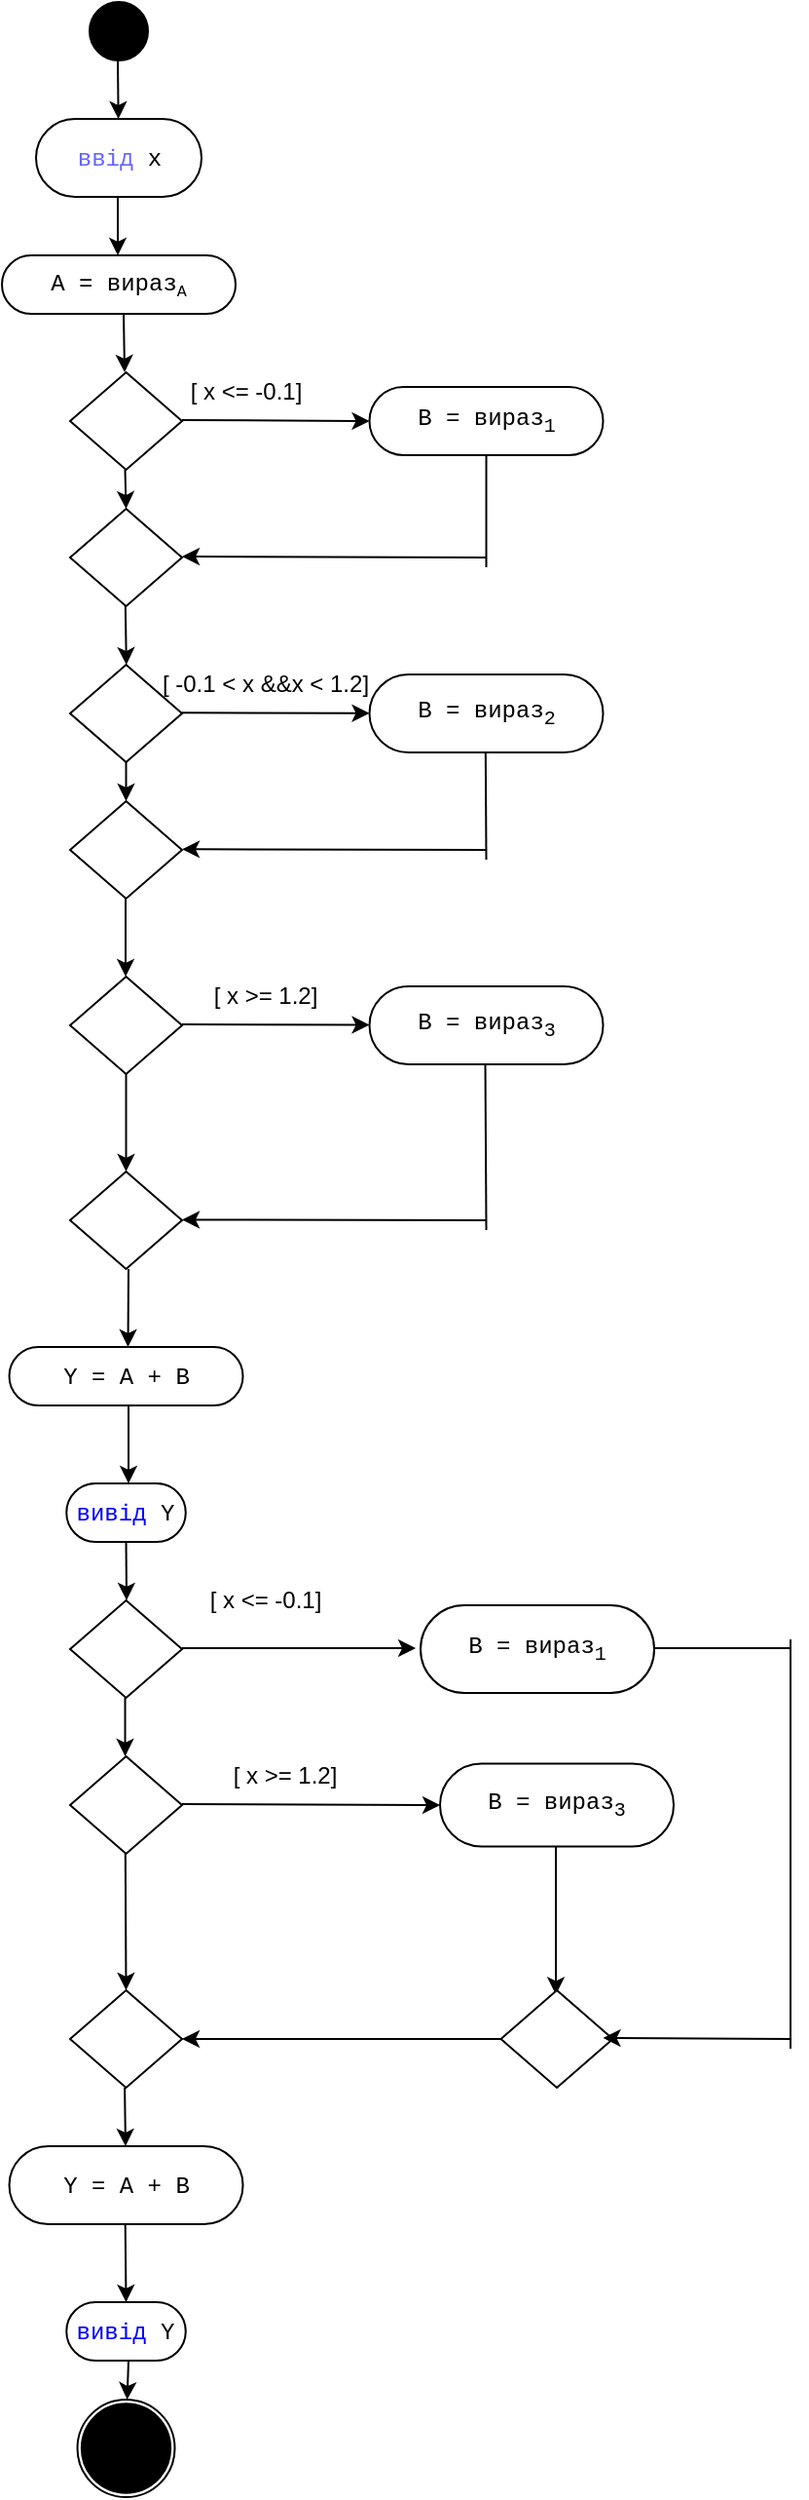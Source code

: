 <mxfile version="15.2.7" type="device"><diagram name="Page-1" id="e7e014a7-5840-1c2e-5031-d8a46d1fe8dd"><mxGraphModel dx="1002" dy="581" grid="1" gridSize="10" guides="1" tooltips="1" connect="1" arrows="1" fold="1" page="1" pageScale="1" pageWidth="1169" pageHeight="826" background="none" math="0" shadow="0"><root><mxCell id="0"/><mxCell id="1" parent="0"/><mxCell id="TElKBJcubcMXq2fnQKSv-41" value="" style="ellipse;whiteSpace=wrap;html=1;aspect=fixed;fillColor=#000000;" vertex="1" parent="1"><mxGeometry x="410" y="308" width="30" height="30" as="geometry"/></mxCell><mxCell id="TElKBJcubcMXq2fnQKSv-42" value="" style="endArrow=classic;html=1;" edge="1" parent="1" target="TElKBJcubcMXq2fnQKSv-43"><mxGeometry width="50" height="50" relative="1" as="geometry"><mxPoint x="424.5" y="338" as="sourcePoint"/><mxPoint x="425" y="368" as="targetPoint"/></mxGeometry></mxCell><mxCell id="TElKBJcubcMXq2fnQKSv-43" value="&lt;font face=&quot;Courier New&quot;&gt;&lt;font color=&quot;#6666ff&quot;&gt;ввід&lt;/font&gt; x&lt;/font&gt;" style="rounded=1;whiteSpace=wrap;html=1;fillColor=#FFFFFF;arcSize=50;" vertex="1" parent="1"><mxGeometry x="382.5" y="368" width="85" height="40" as="geometry"/></mxCell><mxCell id="TElKBJcubcMXq2fnQKSv-44" value="" style="endArrow=classic;html=1;" edge="1" parent="1"><mxGeometry width="50" height="50" relative="1" as="geometry"><mxPoint x="424.5" y="408" as="sourcePoint"/><mxPoint x="424.5" y="438" as="targetPoint"/></mxGeometry></mxCell><mxCell id="TElKBJcubcMXq2fnQKSv-45" value="" style="rhombus;whiteSpace=wrap;html=1;fillColor=#FFFFFF;" vertex="1" parent="1"><mxGeometry x="400" y="498" width="57.5" height="50" as="geometry"/></mxCell><mxCell id="TElKBJcubcMXq2fnQKSv-46" value="" style="endArrow=classic;html=1;" edge="1" parent="1"><mxGeometry width="50" height="50" relative="1" as="geometry"><mxPoint x="457.5" y="522.5" as="sourcePoint"/><mxPoint x="553.75" y="523" as="targetPoint"/></mxGeometry></mxCell><mxCell id="TElKBJcubcMXq2fnQKSv-48" value="&lt;font face=&quot;Courier New&quot;&gt;В = вираз&lt;sub&gt;1&lt;/sub&gt;&lt;/font&gt;" style="rounded=1;whiteSpace=wrap;html=1;fillColor=#FFFFFF;arcSize=50;" vertex="1" parent="1"><mxGeometry x="553.75" y="505.5" width="120" height="35" as="geometry"/></mxCell><mxCell id="TElKBJcubcMXq2fnQKSv-51" value="" style="endArrow=none;html=1;entryX=0.5;entryY=1;entryDx=0;entryDy=0;" edge="1" parent="1" target="TElKBJcubcMXq2fnQKSv-48"><mxGeometry width="50" height="50" relative="1" as="geometry"><mxPoint x="613.75" y="598" as="sourcePoint"/><mxPoint x="613.5" y="548" as="targetPoint"/><Array as="points"/></mxGeometry></mxCell><mxCell id="TElKBJcubcMXq2fnQKSv-52" value="" style="endArrow=classic;html=1;" edge="1" parent="1"><mxGeometry width="50" height="50" relative="1" as="geometry"><mxPoint x="613.75" y="593" as="sourcePoint"/><mxPoint x="457.5" y="592.5" as="targetPoint"/></mxGeometry></mxCell><mxCell id="TElKBJcubcMXq2fnQKSv-53" value="" style="endArrow=classic;html=1;" edge="1" parent="1"><mxGeometry width="50" height="50" relative="1" as="geometry"><mxPoint x="428.25" y="548" as="sourcePoint"/><mxPoint x="428.75" y="568" as="targetPoint"/></mxGeometry></mxCell><mxCell id="TElKBJcubcMXq2fnQKSv-54" value="" style="rhombus;whiteSpace=wrap;html=1;fillColor=#FFFFFF;" vertex="1" parent="1"><mxGeometry x="400" y="568" width="57.5" height="50" as="geometry"/></mxCell><mxCell id="TElKBJcubcMXq2fnQKSv-55" value="" style="endArrow=classic;html=1;" edge="1" parent="1"><mxGeometry width="50" height="50" relative="1" as="geometry"><mxPoint x="428.41" y="618" as="sourcePoint"/><mxPoint x="428.91" y="648" as="targetPoint"/></mxGeometry></mxCell><mxCell id="TElKBJcubcMXq2fnQKSv-56" value="" style="rhombus;whiteSpace=wrap;html=1;fillColor=#FFFFFF;" vertex="1" parent="1"><mxGeometry x="400" y="648" width="57.5" height="50" as="geometry"/></mxCell><mxCell id="TElKBJcubcMXq2fnQKSv-57" value="" style="endArrow=classic;html=1;" edge="1" parent="1" target="TElKBJcubcMXq2fnQKSv-58"><mxGeometry width="50" height="50" relative="1" as="geometry"><mxPoint x="457.5" y="672.66" as="sourcePoint"/><mxPoint x="553.75" y="672.66" as="targetPoint"/></mxGeometry></mxCell><mxCell id="TElKBJcubcMXq2fnQKSv-58" value="&lt;font face=&quot;Courier New&quot;&gt;В = вираз&lt;sub&gt;2&lt;/sub&gt;&lt;/font&gt;" style="rounded=1;whiteSpace=wrap;html=1;fillColor=#FFFFFF;arcSize=50;" vertex="1" parent="1"><mxGeometry x="553.75" y="653" width="120" height="40" as="geometry"/></mxCell><mxCell id="TElKBJcubcMXq2fnQKSv-59" value="" style="endArrow=none;html=1;" edge="1" parent="1"><mxGeometry width="50" height="50" relative="1" as="geometry"><mxPoint x="613.75" y="748" as="sourcePoint"/><mxPoint x="613.41" y="693" as="targetPoint"/></mxGeometry></mxCell><mxCell id="TElKBJcubcMXq2fnQKSv-60" value="" style="endArrow=classic;html=1;exitX=0.5;exitY=1;exitDx=0;exitDy=0;" edge="1" parent="1" source="TElKBJcubcMXq2fnQKSv-56"><mxGeometry width="50" height="50" relative="1" as="geometry"><mxPoint x="421.25" y="778" as="sourcePoint"/><mxPoint x="428.75" y="718" as="targetPoint"/></mxGeometry></mxCell><mxCell id="TElKBJcubcMXq2fnQKSv-61" value="" style="rhombus;whiteSpace=wrap;html=1;fillColor=#FFFFFF;" vertex="1" parent="1"><mxGeometry x="400" y="718" width="57.5" height="50" as="geometry"/></mxCell><mxCell id="TElKBJcubcMXq2fnQKSv-62" value="" style="endArrow=classic;html=1;" edge="1" parent="1"><mxGeometry width="50" height="50" relative="1" as="geometry"><mxPoint x="613.75" y="743" as="sourcePoint"/><mxPoint x="457.5" y="742.66" as="targetPoint"/></mxGeometry></mxCell><mxCell id="TElKBJcubcMXq2fnQKSv-64" value="" style="endArrow=classic;html=1;" edge="1" parent="1"><mxGeometry width="50" height="50" relative="1" as="geometry"><mxPoint x="428.51" y="768" as="sourcePoint"/><mxPoint x="428.51" y="808" as="targetPoint"/></mxGeometry></mxCell><mxCell id="TElKBJcubcMXq2fnQKSv-65" value="" style="rhombus;whiteSpace=wrap;html=1;fillColor=#FFFFFF;" vertex="1" parent="1"><mxGeometry x="400" y="808" width="57.5" height="50" as="geometry"/></mxCell><mxCell id="TElKBJcubcMXq2fnQKSv-66" value="" style="endArrow=classic;html=1;" edge="1" parent="1" target="TElKBJcubcMXq2fnQKSv-67"><mxGeometry width="50" height="50" relative="1" as="geometry"><mxPoint x="457.5" y="832.5" as="sourcePoint"/><mxPoint x="563.75" y="832.5" as="targetPoint"/></mxGeometry></mxCell><mxCell id="TElKBJcubcMXq2fnQKSv-67" value="&lt;font face=&quot;Courier New&quot;&gt;В = вираз&lt;sub&gt;3&lt;/sub&gt;&lt;/font&gt;" style="rounded=1;whiteSpace=wrap;html=1;fillColor=#FFFFFF;arcSize=50;" vertex="1" parent="1"><mxGeometry x="553.75" y="813" width="120" height="40" as="geometry"/></mxCell><mxCell id="TElKBJcubcMXq2fnQKSv-68" value="" style="endArrow=none;html=1;" edge="1" parent="1"><mxGeometry width="50" height="50" relative="1" as="geometry"><mxPoint x="613.75" y="938" as="sourcePoint"/><mxPoint x="613.25" y="853" as="targetPoint"/></mxGeometry></mxCell><mxCell id="TElKBJcubcMXq2fnQKSv-69" value="" style="endArrow=classic;html=1;exitX=0.5;exitY=1;exitDx=0;exitDy=0;entryX=0.5;entryY=0;entryDx=0;entryDy=0;" edge="1" parent="1" source="TElKBJcubcMXq2fnQKSv-65" target="TElKBJcubcMXq2fnQKSv-70"><mxGeometry width="50" height="50" relative="1" as="geometry"><mxPoint x="473.75" y="928" as="sourcePoint"/><mxPoint x="428.75" y="898" as="targetPoint"/></mxGeometry></mxCell><mxCell id="TElKBJcubcMXq2fnQKSv-70" value="" style="rhombus;whiteSpace=wrap;html=1;fillColor=#FFFFFF;" vertex="1" parent="1"><mxGeometry x="400" y="908" width="57.5" height="50" as="geometry"/></mxCell><mxCell id="TElKBJcubcMXq2fnQKSv-71" value="" style="endArrow=classic;html=1;" edge="1" parent="1"><mxGeometry width="50" height="50" relative="1" as="geometry"><mxPoint x="613.75" y="933" as="sourcePoint"/><mxPoint x="457.5" y="932.71" as="targetPoint"/></mxGeometry></mxCell><mxCell id="TElKBJcubcMXq2fnQKSv-72" value="" style="endArrow=classic;html=1;" edge="1" parent="1"><mxGeometry width="50" height="50" relative="1" as="geometry"><mxPoint x="430" y="958" as="sourcePoint"/><mxPoint x="429.75" y="998" as="targetPoint"/></mxGeometry></mxCell><mxCell id="TElKBJcubcMXq2fnQKSv-73" value="&lt;font face=&quot;Courier New&quot;&gt;А = вираз&lt;span style=&quot;font-size: 10px&quot;&gt;&lt;sub&gt;А&lt;/sub&gt;&lt;/span&gt;&lt;/font&gt;" style="rounded=1;whiteSpace=wrap;html=1;fillColor=#FFFFFF;arcSize=50;" vertex="1" parent="1"><mxGeometry x="365" y="438" width="120" height="30" as="geometry"/></mxCell><mxCell id="TElKBJcubcMXq2fnQKSv-74" value="" style="endArrow=classic;html=1;" edge="1" parent="1"><mxGeometry width="50" height="50" relative="1" as="geometry"><mxPoint x="427.5" y="468" as="sourcePoint"/><mxPoint x="428" y="498" as="targetPoint"/></mxGeometry></mxCell><mxCell id="TElKBJcubcMXq2fnQKSv-75" value="&lt;font face=&quot;Courier New&quot;&gt;Y = A + B&lt;/font&gt;" style="rounded=1;whiteSpace=wrap;html=1;fillColor=#FFFFFF;arcSize=50;" vertex="1" parent="1"><mxGeometry x="368.75" y="998" width="120" height="30" as="geometry"/></mxCell><mxCell id="TElKBJcubcMXq2fnQKSv-76" value="" style="endArrow=classic;html=1;" edge="1" parent="1"><mxGeometry width="50" height="50" relative="1" as="geometry"><mxPoint x="430" y="1028" as="sourcePoint"/><mxPoint x="430" y="1068" as="targetPoint"/></mxGeometry></mxCell><mxCell id="TElKBJcubcMXq2fnQKSv-77" value="&lt;font face=&quot;Courier New&quot;&gt;&lt;font color=&quot;#0000ff&quot;&gt;вивід &lt;/font&gt;Y&lt;/font&gt;" style="rounded=1;whiteSpace=wrap;html=1;fillColor=#FFFFFF;arcSize=50;" vertex="1" parent="1"><mxGeometry x="398.13" y="1068" width="61.25" height="30" as="geometry"/></mxCell><mxCell id="TElKBJcubcMXq2fnQKSv-78" value="" style="endArrow=classic;html=1;exitX=0.5;exitY=1;exitDx=0;exitDy=0;" edge="1" parent="1" source="TElKBJcubcMXq2fnQKSv-77"><mxGeometry width="50" height="50" relative="1" as="geometry"><mxPoint x="560" y="1188" as="sourcePoint"/><mxPoint x="429" y="1128" as="targetPoint"/></mxGeometry></mxCell><mxCell id="TElKBJcubcMXq2fnQKSv-79" value="" style="rhombus;whiteSpace=wrap;html=1;fillColor=#FFFFFF;" vertex="1" parent="1"><mxGeometry x="400.01" y="1128" width="57.5" height="50" as="geometry"/></mxCell><mxCell id="TElKBJcubcMXq2fnQKSv-80" value="" style="endArrow=classic;html=1;" edge="1" parent="1"><mxGeometry width="50" height="50" relative="1" as="geometry"><mxPoint x="457.51" y="1152.5" as="sourcePoint"/><mxPoint x="577.51" y="1152.5" as="targetPoint"/></mxGeometry></mxCell><mxCell id="TElKBJcubcMXq2fnQKSv-81" value="&lt;font face=&quot;Courier New&quot;&gt;В = вираз&lt;sub&gt;1&lt;/sub&gt;&lt;/font&gt;" style="rounded=1;whiteSpace=wrap;html=1;fillColor=#FFFFFF;arcSize=50;" vertex="1" parent="1"><mxGeometry x="580" y="1130.5" width="120" height="45" as="geometry"/></mxCell><mxCell id="TElKBJcubcMXq2fnQKSv-82" value="" style="endArrow=none;html=1;" edge="1" parent="1"><mxGeometry width="50" height="50" relative="1" as="geometry"><mxPoint x="700" y="1152.5" as="sourcePoint"/><mxPoint x="770" y="1152.5" as="targetPoint"/></mxGeometry></mxCell><mxCell id="TElKBJcubcMXq2fnQKSv-83" value="" style="endArrow=classic;html=1;" edge="1" parent="1"><mxGeometry width="50" height="50" relative="1" as="geometry"><mxPoint x="428.26" y="1178" as="sourcePoint"/><mxPoint x="428.26" y="1208" as="targetPoint"/></mxGeometry></mxCell><mxCell id="TElKBJcubcMXq2fnQKSv-84" value="" style="rhombus;whiteSpace=wrap;html=1;fillColor=#FFFFFF;" vertex="1" parent="1"><mxGeometry x="400" y="1208" width="57.5" height="50" as="geometry"/></mxCell><mxCell id="TElKBJcubcMXq2fnQKSv-85" value="" style="endArrow=classic;html=1;" edge="1" parent="1"><mxGeometry width="50" height="50" relative="1" as="geometry"><mxPoint x="457.5" y="1232.5" as="sourcePoint"/><mxPoint x="590" y="1233" as="targetPoint"/></mxGeometry></mxCell><mxCell id="TElKBJcubcMXq2fnQKSv-86" value="&lt;font face=&quot;Courier New&quot;&gt;В = вираз&lt;sub&gt;3&lt;/sub&gt;&lt;/font&gt;" style="rounded=1;whiteSpace=wrap;html=1;fillColor=#FFFFFF;arcSize=50;" vertex="1" parent="1"><mxGeometry x="590" y="1211.75" width="120" height="42.5" as="geometry"/></mxCell><mxCell id="TElKBJcubcMXq2fnQKSv-87" value="" style="endArrow=classic;html=1;" edge="1" parent="1"><mxGeometry width="50" height="50" relative="1" as="geometry"><mxPoint x="649.5" y="1254.25" as="sourcePoint"/><mxPoint x="649.5" y="1330.25" as="targetPoint"/></mxGeometry></mxCell><mxCell id="TElKBJcubcMXq2fnQKSv-88" value="" style="endArrow=none;html=1;" edge="1" parent="1"><mxGeometry width="50" height="50" relative="1" as="geometry"><mxPoint x="770" y="1358" as="sourcePoint"/><mxPoint x="770" y="1148" as="targetPoint"/></mxGeometry></mxCell><mxCell id="TElKBJcubcMXq2fnQKSv-89" value="" style="rhombus;whiteSpace=wrap;html=1;fillColor=#FFFFFF;" vertex="1" parent="1"><mxGeometry x="621.25" y="1328" width="57.5" height="50" as="geometry"/></mxCell><mxCell id="TElKBJcubcMXq2fnQKSv-90" value="" style="endArrow=classic;html=1;" edge="1" parent="1"><mxGeometry width="50" height="50" relative="1" as="geometry"><mxPoint x="770" y="1353" as="sourcePoint"/><mxPoint x="673.75" y="1352.5" as="targetPoint"/></mxGeometry></mxCell><mxCell id="TElKBJcubcMXq2fnQKSv-92" value="" style="endArrow=classic;html=1;entryX=0.5;entryY=0;entryDx=0;entryDy=0;" edge="1" parent="1" target="TElKBJcubcMXq2fnQKSv-93"><mxGeometry width="50" height="50" relative="1" as="geometry"><mxPoint x="428.41" y="1258" as="sourcePoint"/><mxPoint x="428" y="1318" as="targetPoint"/></mxGeometry></mxCell><mxCell id="TElKBJcubcMXq2fnQKSv-93" value="" style="rhombus;whiteSpace=wrap;html=1;fillColor=#FFFFFF;" vertex="1" parent="1"><mxGeometry x="400" y="1328" width="57.5" height="50" as="geometry"/></mxCell><mxCell id="TElKBJcubcMXq2fnQKSv-94" value="" style="endArrow=classic;html=1;entryX=1;entryY=0.5;entryDx=0;entryDy=0;exitX=0;exitY=0.5;exitDx=0;exitDy=0;" edge="1" parent="1" source="TElKBJcubcMXq2fnQKSv-89" target="TElKBJcubcMXq2fnQKSv-93"><mxGeometry width="50" height="50" relative="1" as="geometry"><mxPoint x="610" y="1358" as="sourcePoint"/><mxPoint x="660" y="1308" as="targetPoint"/></mxGeometry></mxCell><mxCell id="TElKBJcubcMXq2fnQKSv-95" value="" style="endArrow=classic;html=1;" edge="1" parent="1" target="TElKBJcubcMXq2fnQKSv-96"><mxGeometry width="50" height="50" relative="1" as="geometry"><mxPoint x="428.05" y="1378" as="sourcePoint"/><mxPoint x="428" y="1418" as="targetPoint"/></mxGeometry></mxCell><mxCell id="TElKBJcubcMXq2fnQKSv-96" value="&lt;font face=&quot;Courier New&quot;&gt;Y = A + B&lt;/font&gt;" style="rounded=1;whiteSpace=wrap;html=1;fillColor=#FFFFFF;arcSize=50;" vertex="1" parent="1"><mxGeometry x="368.76" y="1408" width="120" height="40" as="geometry"/></mxCell><mxCell id="TElKBJcubcMXq2fnQKSv-97" value="" style="endArrow=classic;html=1;entryX=0.5;entryY=0;entryDx=0;entryDy=0;" edge="1" parent="1" target="TElKBJcubcMXq2fnQKSv-98"><mxGeometry width="50" height="50" relative="1" as="geometry"><mxPoint x="428.34" y="1448" as="sourcePoint"/><mxPoint x="428.34" y="1473" as="targetPoint"/></mxGeometry></mxCell><mxCell id="TElKBJcubcMXq2fnQKSv-98" value="&lt;font face=&quot;Courier New&quot;&gt;&lt;font color=&quot;#0000ff&quot;&gt;вивід&lt;/font&gt; Y&lt;/font&gt;" style="rounded=1;whiteSpace=wrap;html=1;fillColor=#FFFFFF;arcSize=50;" vertex="1" parent="1"><mxGeometry x="398.13" y="1488" width="61.25" height="30" as="geometry"/></mxCell><mxCell id="TElKBJcubcMXq2fnQKSv-100" value="" style="endArrow=classic;html=1;" edge="1" parent="1" target="TElKBJcubcMXq2fnQKSv-101"><mxGeometry width="50" height="50" relative="1" as="geometry"><mxPoint x="430" y="1518" as="sourcePoint"/><mxPoint x="430" y="1558" as="targetPoint"/></mxGeometry></mxCell><mxCell id="TElKBJcubcMXq2fnQKSv-101" value="" style="ellipse;whiteSpace=wrap;html=1;aspect=fixed;fillColor=#FFFFFF;" vertex="1" parent="1"><mxGeometry x="403.76" y="1538" width="50" height="50" as="geometry"/></mxCell><mxCell id="TElKBJcubcMXq2fnQKSv-102" value="" style="ellipse;whiteSpace=wrap;html=1;aspect=fixed;fillColor=#000000;" vertex="1" parent="1"><mxGeometry x="405.93" y="1540.18" width="45.64" height="45.64" as="geometry"/></mxCell><mxCell id="TElKBJcubcMXq2fnQKSv-103" value="[ x &amp;lt;= -0.1]" style="text;html=1;align=center;verticalAlign=middle;resizable=0;points=[];autosize=1;strokeColor=none;fillColor=none;" vertex="1" parent="1"><mxGeometry x="455" y="498" width="70" height="20" as="geometry"/></mxCell><mxCell id="TElKBJcubcMXq2fnQKSv-104" value="[ -0.1 &amp;lt; x &amp;amp;&amp;amp;x &amp;lt; 1.2]" style="text;html=1;align=center;verticalAlign=middle;resizable=0;points=[];autosize=1;strokeColor=none;fillColor=none;" vertex="1" parent="1"><mxGeometry x="440" y="648" width="120" height="20" as="geometry"/></mxCell><mxCell id="TElKBJcubcMXq2fnQKSv-105" value="[ x &amp;gt;= 1.2]" style="text;html=1;align=center;verticalAlign=middle;resizable=0;points=[];autosize=1;strokeColor=none;fillColor=none;" vertex="1" parent="1"><mxGeometry x="465" y="808" width="70" height="20" as="geometry"/></mxCell><mxCell id="TElKBJcubcMXq2fnQKSv-106" value="[ x &amp;lt;= -0.1]" style="text;html=1;align=center;verticalAlign=middle;resizable=0;points=[];autosize=1;strokeColor=none;fillColor=none;" vertex="1" parent="1"><mxGeometry x="465" y="1118" width="70" height="20" as="geometry"/></mxCell><mxCell id="TElKBJcubcMXq2fnQKSv-107" value="[ x &amp;gt;= 1.2]" style="text;html=1;align=center;verticalAlign=middle;resizable=0;points=[];autosize=1;strokeColor=none;fillColor=none;" vertex="1" parent="1"><mxGeometry x="475" y="1208" width="70" height="20" as="geometry"/></mxCell></root></mxGraphModel></diagram></mxfile>
